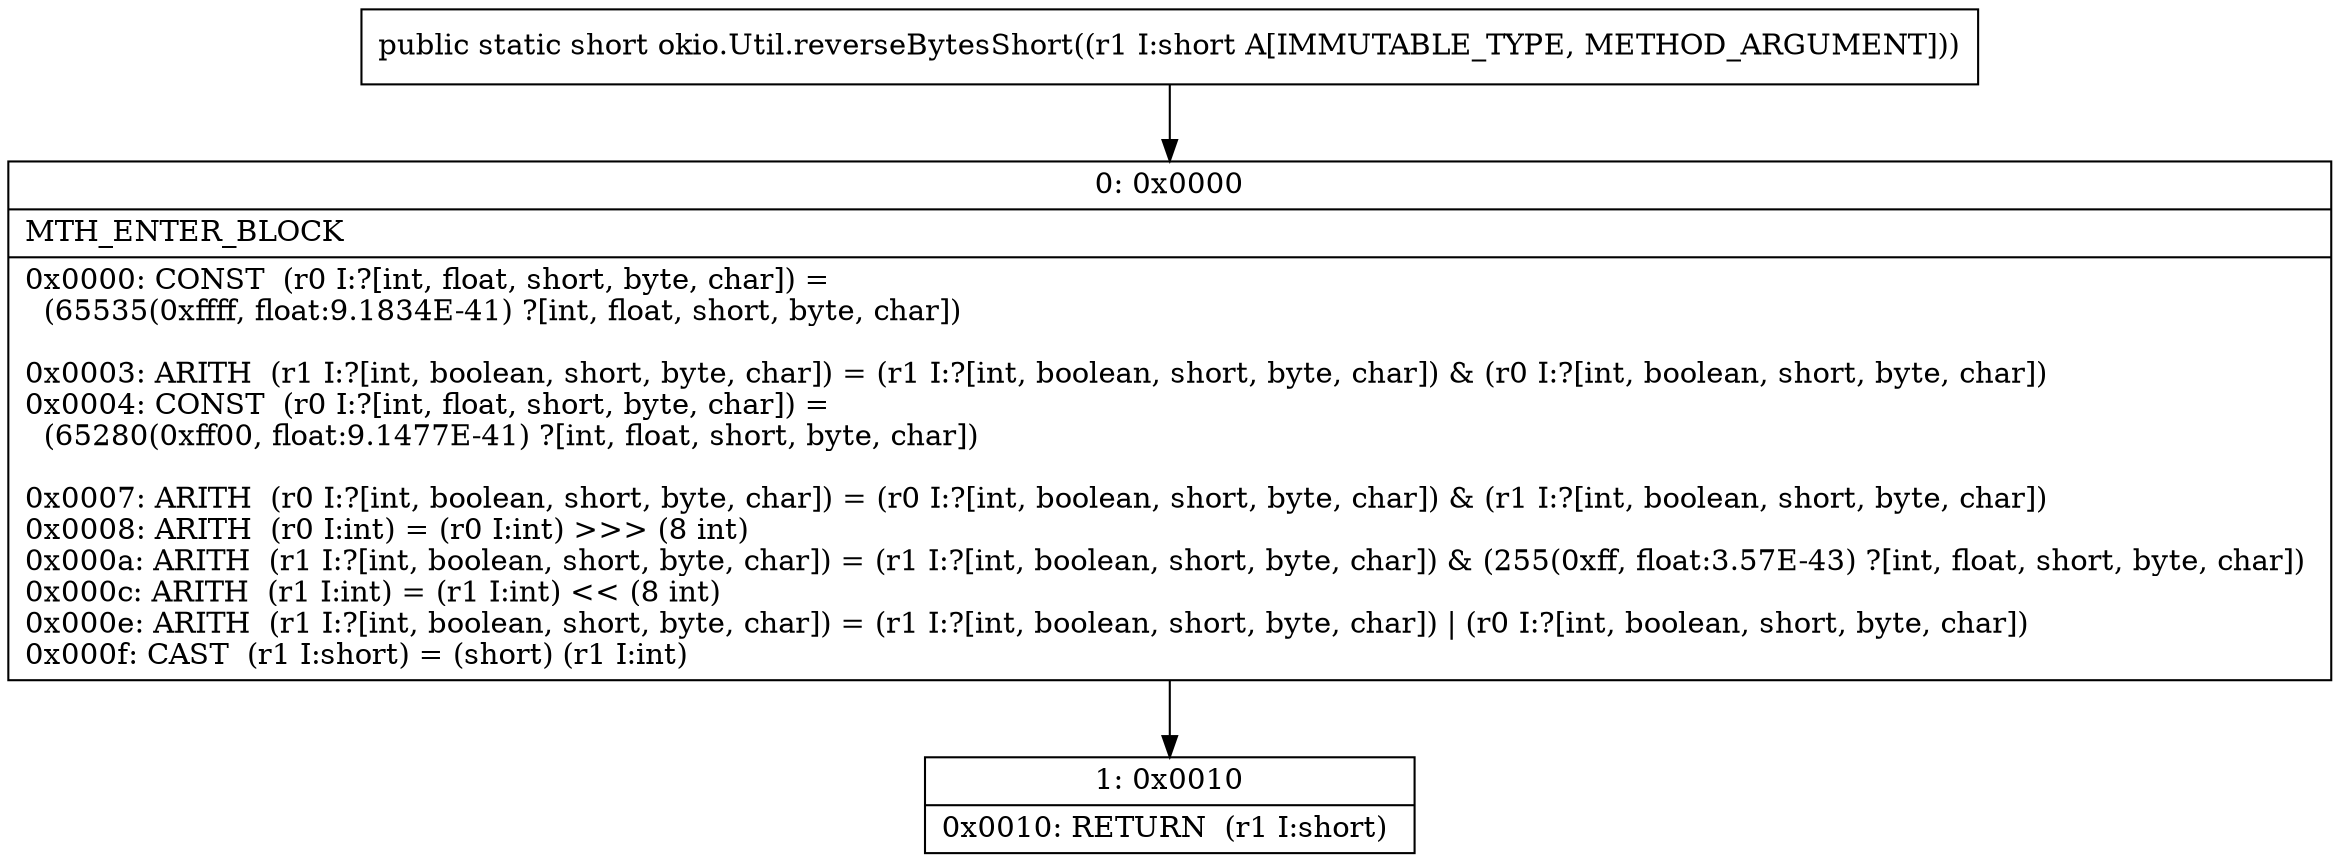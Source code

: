 digraph "CFG forokio.Util.reverseBytesShort(S)S" {
Node_0 [shape=record,label="{0\:\ 0x0000|MTH_ENTER_BLOCK\l|0x0000: CONST  (r0 I:?[int, float, short, byte, char]) = \l  (65535(0xffff, float:9.1834E\-41) ?[int, float, short, byte, char])\l \l0x0003: ARITH  (r1 I:?[int, boolean, short, byte, char]) = (r1 I:?[int, boolean, short, byte, char]) & (r0 I:?[int, boolean, short, byte, char]) \l0x0004: CONST  (r0 I:?[int, float, short, byte, char]) = \l  (65280(0xff00, float:9.1477E\-41) ?[int, float, short, byte, char])\l \l0x0007: ARITH  (r0 I:?[int, boolean, short, byte, char]) = (r0 I:?[int, boolean, short, byte, char]) & (r1 I:?[int, boolean, short, byte, char]) \l0x0008: ARITH  (r0 I:int) = (r0 I:int) \>\>\> (8 int) \l0x000a: ARITH  (r1 I:?[int, boolean, short, byte, char]) = (r1 I:?[int, boolean, short, byte, char]) & (255(0xff, float:3.57E\-43) ?[int, float, short, byte, char]) \l0x000c: ARITH  (r1 I:int) = (r1 I:int) \<\< (8 int) \l0x000e: ARITH  (r1 I:?[int, boolean, short, byte, char]) = (r1 I:?[int, boolean, short, byte, char]) \| (r0 I:?[int, boolean, short, byte, char]) \l0x000f: CAST  (r1 I:short) = (short) (r1 I:int) \l}"];
Node_1 [shape=record,label="{1\:\ 0x0010|0x0010: RETURN  (r1 I:short) \l}"];
MethodNode[shape=record,label="{public static short okio.Util.reverseBytesShort((r1 I:short A[IMMUTABLE_TYPE, METHOD_ARGUMENT])) }"];
MethodNode -> Node_0;
Node_0 -> Node_1;
}

